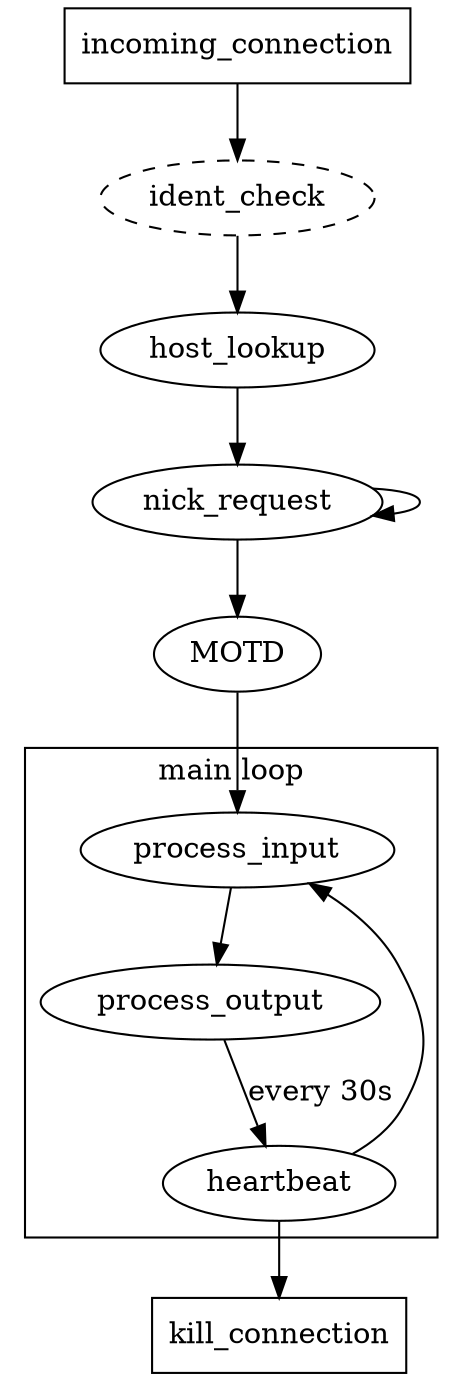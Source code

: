 digraph G { 
  incoming_connection -> ident_check;
  ident_check -> host_lookup;
  host_lookup -> nick_request;
  nick_request -> {
    MOTD nick_request
  }
    
  MOTD -> process_input;
    
  subgraph cluster0 {
    process_input -> process_output;
    process_output -> heartbeat [label="every 30s"];
    heartbeat -> process_input;
    label = "main loop";
  }
  
  heartbeat -> kill_connection;
  kill_connection [shape=rect];
  incoming_connection [shape=rect];
  ident_check [style=dashed];
}